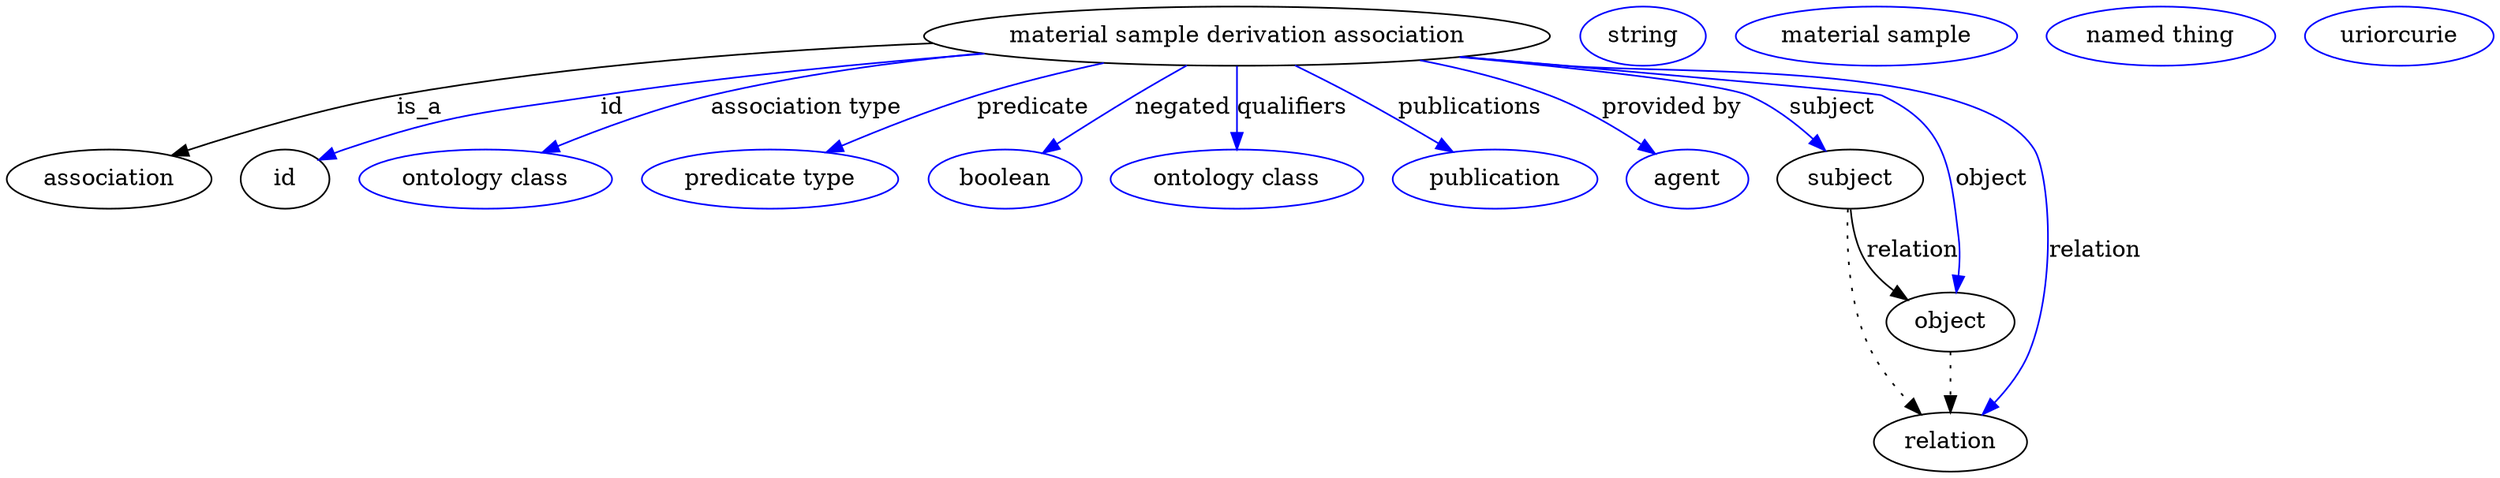 digraph {
	graph [bb="0,0,1244.5,283"];
	node [label="\N"];
	"material sample derivation association"	 [height=0.5,
		label="material sample derivation association",
		pos="627.05,265",
		width=4.0982];
	association	 [height=0.5,
		pos="50.046,178",
		width=1.3902];
	"material sample derivation association" -> association	 [label=is_a,
		lp="226.05,221.5",
		pos="e,84.578,191.04 484.9,260.03 405.02,255.39 303.83,246.39 215.05,229 173.31,220.82 127.18,206.05 94.328,194.51"];
	id	 [height=0.5,
		pos="145.05,178",
		width=0.75];
	"material sample derivation association" -> id	 [color=blue,
		label=id,
		lp="327.55,221.5",
		pos="e,166,189.51 508.92,254.18 452.18,248.19 383.36,239.76 322.05,229 258.65,217.88 241.57,217.87 181.05,196 179.17,195.32 177.27,194.57 \
175.37,193.78",
		style=solid];
	"association type"	 [color=blue,
		height=0.5,
		label="ontology class",
		pos="252.05,178",
		width=1.7151];
	"material sample derivation association" -> "association type"	 [color=blue,
		label="association type",
		lp="424.05,221.5",
		pos="e,284.47,193.38 511.23,253.81 469.45,248.29 422.22,240.31 380.05,229 350.47,221.07 318.47,208.32 293.86,197.55",
		style=solid];
	predicate	 [color=blue,
		height=0.5,
		label="predicate type",
		pos="392.05,178",
		width=1.679];
	"material sample derivation association" -> predicate	 [color=blue,
		label=predicate,
		lp="532.05,221.5",
		pos="e,423.82,193.39 566.74,248.52 547.49,242.83 526.22,236.1 507.05,229 482.07,219.76 454.79,207.75 433.07,197.7",
		style=solid];
	negated	 [color=blue,
		height=0.5,
		label=boolean,
		pos="509.05,178",
		width=1.0652];
	"material sample derivation association" -> negated	 [color=blue,
		label=negated,
		lp="597.55,221.5",
		pos="e,530.02,193.46 602.88,247.18 584.12,233.35 558.04,214.12 538.13,199.44",
		style=solid];
	qualifiers	 [color=blue,
		height=0.5,
		label="ontology class",
		pos="627.05,178",
		width=1.7151];
	"material sample derivation association" -> qualifiers	 [color=blue,
		label=qualifiers,
		lp="653.05,221.5",
		pos="e,627.05,196 627.05,246.97 627.05,235.19 627.05,219.56 627.05,206.16",
		style=solid];
	publications	 [color=blue,
		height=0.5,
		label=publication,
		pos="757.05,178",
		width=1.3902];
	"material sample derivation association" -> publications	 [color=blue,
		label=publications,
		lp="737.55,221.5",
		pos="e,734.18,194.04 655.08,247.23 664.05,241.47 674,235.02 683.05,229 697.22,219.57 712.75,208.91 725.91,199.79",
		style=solid];
	"provided by"	 [color=blue,
		height=0.5,
		label=agent,
		pos="855.05,178",
		width=0.83048];
	"material sample derivation association" -> "provided by"	 [color=blue,
		label="provided by",
		lp="836.05,221.5",
		pos="e,836.63,192.24 709.64,249.98 731.38,244.67 754.49,237.76 775.05,229 793.92,220.95 813.36,208.66 828.36,198.16",
		style=solid];
	subject	 [height=0.5,
		pos="939.05,178",
		width=0.99297];
	"material sample derivation association" -> subject	 [color=blue,
		label=subject,
		lp="918.55,221.5",
		pos="e,922.96,194.31 731.32,252.25 792.21,244.36 859.66,234.68 873.05,229 888.53,222.42 903.56,211.31 915.35,201.14",
		style=solid];
	object	 [height=0.5,
		pos="996.05,91",
		width=0.9027];
	"material sample derivation association" -> object	 [color=blue,
		label=object,
		lp="1013,178",
		pos="e,997.6,109 734.46,252.58 750.74,250.7 767.34,248.8 783.05,247 853.7,238.92 876.25,256 942.05,229 964.01,219.99 971.22,215.98 984.05,\
196 997.38,175.22 994.14,166.51 997.05,142 997.93,134.59 998.12,126.53 997.98,119.05",
		style=solid];
	relation	 [height=0.5,
		pos="996.05,18",
		width=1.0471];
	"material sample derivation association" -> relation	 [color=blue,
		label=relation,
		lp="1075,134.5",
		pos="e,1012.9,34.648 733.17,252.48 749.85,250.59 766.91,248.71 783.05,247 866.08,238.21 889.94,252.56 970.05,229 1000.7,219.97 1016.9,\
223.04 1034,196 1063.3,149.8 1054.3,124.9 1037,73 1033.4,61.922 1026.5,51.266 1019.4,42.331",
		style=solid];
	association_id	 [color=blue,
		height=0.5,
		label=string,
		pos="823.05,265",
		width=0.84854];
	subject -> object	 [label=relation,
		lp="976.05,134.5",
		pos="e,975.53,105.27 942.18,159.97 944.56,149.7 948.56,136.95 955.05,127 958.57,121.58 963.13,116.49 967.93,111.95"];
	subject -> relation	 [pos="e,980.62,34.585 938.92,159.72 939.42,138.09 942.32,101.44 955.05,73 959.89,62.18 967.16,51.46 974.25,42.397",
		style=dotted];
	"material sample derivation association_subject"	 [color=blue,
		height=0.5,
		label="material sample",
		pos="939.05,265",
		width=1.8776];
	object -> relation	 [pos="e,996.05,36.09 996.05,72.955 996.05,64.883 996.05,55.176 996.05,46.182",
		style=dotted];
	"material sample derivation association_object"	 [color=blue,
		height=0.5,
		label="named thing",
		pos="1080,265",
		width=1.5346];
	"material sample derivation association_relation"	 [color=blue,
		height=0.5,
		label=uriorcurie,
		pos="1199,265",
		width=1.2638];
}
